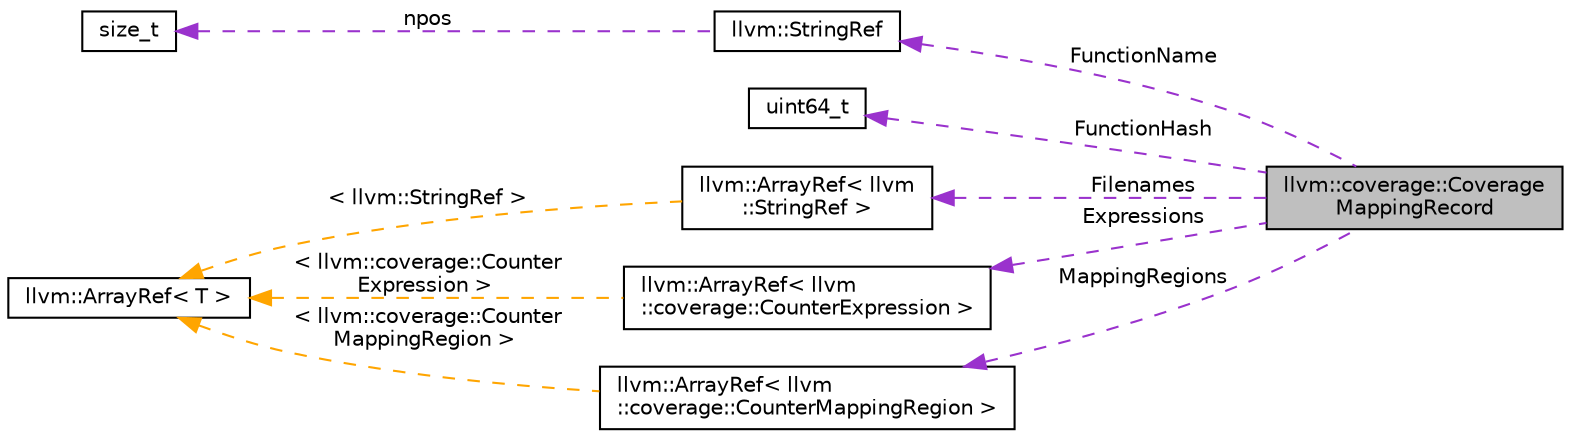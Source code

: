 digraph "llvm::coverage::CoverageMappingRecord"
{
 // LATEX_PDF_SIZE
  bgcolor="transparent";
  edge [fontname="Helvetica",fontsize="10",labelfontname="Helvetica",labelfontsize="10"];
  node [fontname="Helvetica",fontsize="10",shape="box"];
  rankdir="LR";
  Node1 [label="llvm::coverage::Coverage\lMappingRecord",height=0.2,width=0.4,color="black", fillcolor="grey75", style="filled", fontcolor="black",tooltip="Coverage mapping information for a single function."];
  Node2 -> Node1 [dir="back",color="darkorchid3",fontsize="10",style="dashed",label=" FunctionName" ,fontname="Helvetica"];
  Node2 [label="llvm::StringRef",height=0.2,width=0.4,color="black",URL="$classllvm_1_1StringRef.html",tooltip="StringRef - Represent a constant reference to a string, i.e."];
  Node3 -> Node2 [dir="back",color="darkorchid3",fontsize="10",style="dashed",label=" npos" ,fontname="Helvetica"];
  Node3 [label="size_t",height=0.2,width=0.4,color="black",URL="$classsize__t.html",tooltip=" "];
  Node4 -> Node1 [dir="back",color="darkorchid3",fontsize="10",style="dashed",label=" FunctionHash" ,fontname="Helvetica"];
  Node4 [label="uint64_t",height=0.2,width=0.4,color="black",tooltip=" "];
  Node5 -> Node1 [dir="back",color="darkorchid3",fontsize="10",style="dashed",label=" Filenames" ,fontname="Helvetica"];
  Node5 [label="llvm::ArrayRef\< llvm\l::StringRef \>",height=0.2,width=0.4,color="black",URL="$classllvm_1_1ArrayRef.html",tooltip=" "];
  Node6 -> Node5 [dir="back",color="orange",fontsize="10",style="dashed",label=" \< llvm::StringRef \>" ,fontname="Helvetica"];
  Node6 [label="llvm::ArrayRef\< T \>",height=0.2,width=0.4,color="black",URL="$classllvm_1_1ArrayRef.html",tooltip="ArrayRef - Represent a constant reference to an array (0 or more elements consecutively in memory),..."];
  Node7 -> Node1 [dir="back",color="darkorchid3",fontsize="10",style="dashed",label=" Expressions" ,fontname="Helvetica"];
  Node7 [label="llvm::ArrayRef\< llvm\l::coverage::CounterExpression \>",height=0.2,width=0.4,color="black",URL="$classllvm_1_1ArrayRef.html",tooltip=" "];
  Node6 -> Node7 [dir="back",color="orange",fontsize="10",style="dashed",label=" \< llvm::coverage::Counter\lExpression \>" ,fontname="Helvetica"];
  Node8 -> Node1 [dir="back",color="darkorchid3",fontsize="10",style="dashed",label=" MappingRegions" ,fontname="Helvetica"];
  Node8 [label="llvm::ArrayRef\< llvm\l::coverage::CounterMappingRegion \>",height=0.2,width=0.4,color="black",URL="$classllvm_1_1ArrayRef.html",tooltip=" "];
  Node6 -> Node8 [dir="back",color="orange",fontsize="10",style="dashed",label=" \< llvm::coverage::Counter\lMappingRegion \>" ,fontname="Helvetica"];
}
